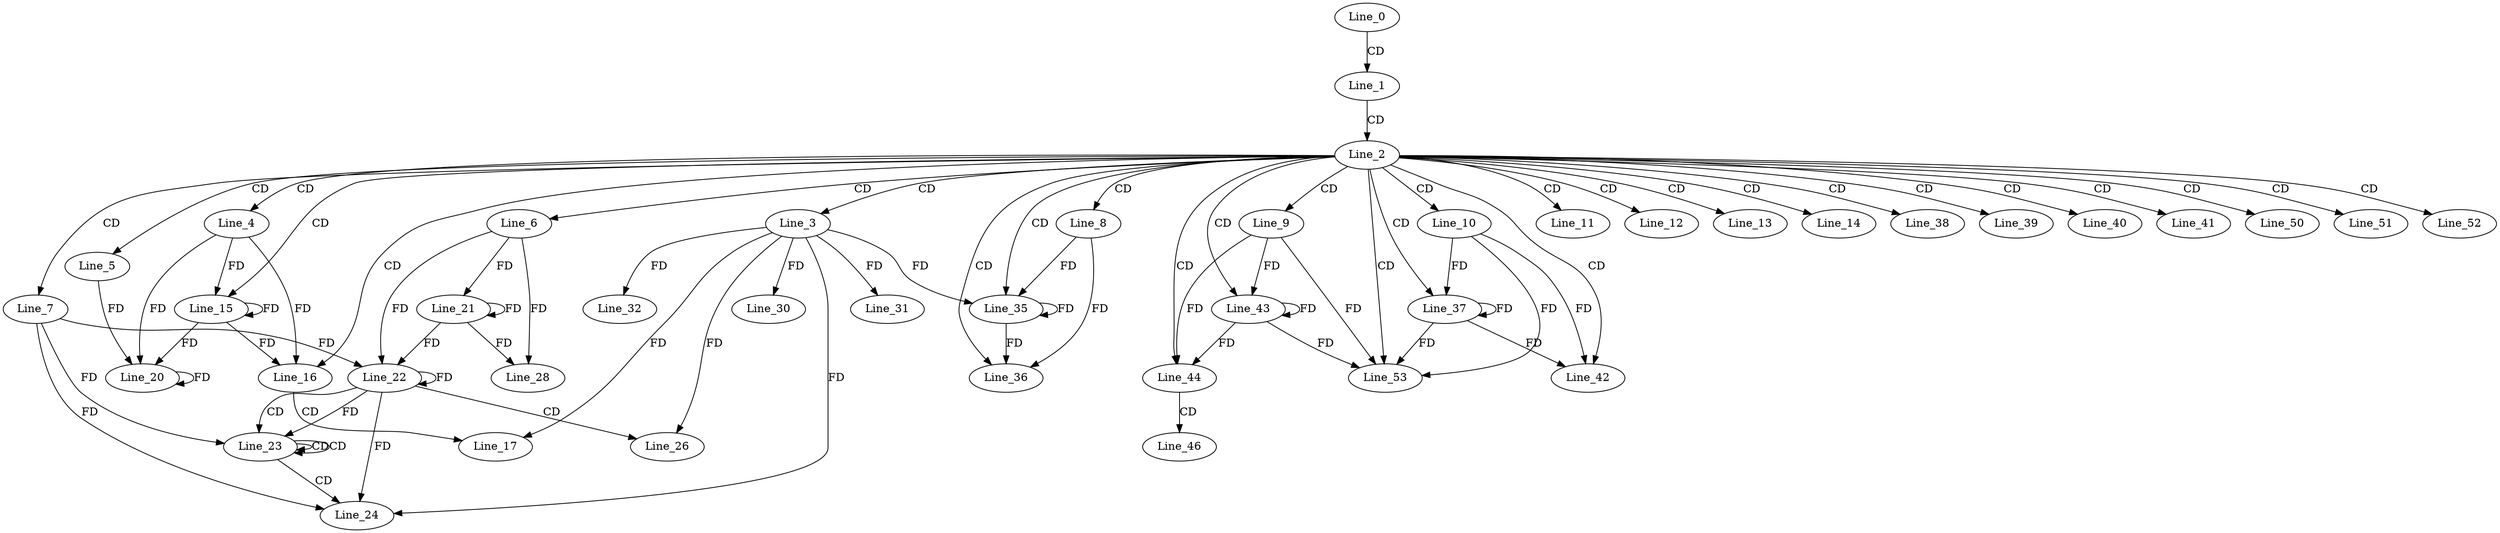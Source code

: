 digraph G {
  Line_0;
  Line_1;
  Line_2;
  Line_3;
  Line_4;
  Line_5;
  Line_6;
  Line_7;
  Line_8;
  Line_9;
  Line_10;
  Line_11;
  Line_12;
  Line_13;
  Line_14;
  Line_15;
  Line_15;
  Line_16;
  Line_17;
  Line_20;
  Line_20;
  Line_21;
  Line_22;
  Line_22;
  Line_22;
  Line_23;
  Line_23;
  Line_23;
  Line_24;
  Line_26;
  Line_28;
  Line_30;
  Line_31;
  Line_32;
  Line_35;
  Line_35;
  Line_36;
  Line_37;
  Line_38;
  Line_39;
  Line_40;
  Line_41;
  Line_42;
  Line_43;
  Line_44;
  Line_44;
  Line_46;
  Line_50;
  Line_51;
  Line_52;
  Line_53;
  Line_0 -> Line_1 [ label="CD" ];
  Line_1 -> Line_2 [ label="CD" ];
  Line_2 -> Line_3 [ label="CD" ];
  Line_2 -> Line_4 [ label="CD" ];
  Line_2 -> Line_5 [ label="CD" ];
  Line_2 -> Line_6 [ label="CD" ];
  Line_2 -> Line_7 [ label="CD" ];
  Line_2 -> Line_8 [ label="CD" ];
  Line_2 -> Line_9 [ label="CD" ];
  Line_2 -> Line_10 [ label="CD" ];
  Line_2 -> Line_11 [ label="CD" ];
  Line_2 -> Line_12 [ label="CD" ];
  Line_2 -> Line_13 [ label="CD" ];
  Line_2 -> Line_14 [ label="CD" ];
  Line_2 -> Line_15 [ label="CD" ];
  Line_4 -> Line_15 [ label="FD" ];
  Line_15 -> Line_15 [ label="FD" ];
  Line_2 -> Line_16 [ label="CD" ];
  Line_4 -> Line_16 [ label="FD" ];
  Line_15 -> Line_16 [ label="FD" ];
  Line_16 -> Line_17 [ label="CD" ];
  Line_3 -> Line_17 [ label="FD" ];
  Line_5 -> Line_20 [ label="FD" ];
  Line_20 -> Line_20 [ label="FD" ];
  Line_4 -> Line_20 [ label="FD" ];
  Line_15 -> Line_20 [ label="FD" ];
  Line_6 -> Line_21 [ label="FD" ];
  Line_21 -> Line_21 [ label="FD" ];
  Line_22 -> Line_22 [ label="FD" ];
  Line_7 -> Line_22 [ label="FD" ];
  Line_6 -> Line_22 [ label="FD" ];
  Line_21 -> Line_22 [ label="FD" ];
  Line_22 -> Line_23 [ label="CD" ];
  Line_23 -> Line_23 [ label="CD" ];
  Line_23 -> Line_23 [ label="CD" ];
  Line_22 -> Line_23 [ label="FD" ];
  Line_7 -> Line_23 [ label="FD" ];
  Line_23 -> Line_24 [ label="CD" ];
  Line_3 -> Line_24 [ label="FD" ];
  Line_22 -> Line_24 [ label="FD" ];
  Line_7 -> Line_24 [ label="FD" ];
  Line_22 -> Line_26 [ label="CD" ];
  Line_3 -> Line_26 [ label="FD" ];
  Line_6 -> Line_28 [ label="FD" ];
  Line_21 -> Line_28 [ label="FD" ];
  Line_3 -> Line_30 [ label="FD" ];
  Line_3 -> Line_31 [ label="FD" ];
  Line_3 -> Line_32 [ label="FD" ];
  Line_2 -> Line_35 [ label="CD" ];
  Line_8 -> Line_35 [ label="FD" ];
  Line_35 -> Line_35 [ label="FD" ];
  Line_3 -> Line_35 [ label="FD" ];
  Line_2 -> Line_36 [ label="CD" ];
  Line_8 -> Line_36 [ label="FD" ];
  Line_35 -> Line_36 [ label="FD" ];
  Line_2 -> Line_37 [ label="CD" ];
  Line_10 -> Line_37 [ label="FD" ];
  Line_37 -> Line_37 [ label="FD" ];
  Line_2 -> Line_38 [ label="CD" ];
  Line_2 -> Line_39 [ label="CD" ];
  Line_2 -> Line_40 [ label="CD" ];
  Line_2 -> Line_41 [ label="CD" ];
  Line_2 -> Line_42 [ label="CD" ];
  Line_10 -> Line_42 [ label="FD" ];
  Line_37 -> Line_42 [ label="FD" ];
  Line_2 -> Line_43 [ label="CD" ];
  Line_9 -> Line_43 [ label="FD" ];
  Line_43 -> Line_43 [ label="FD" ];
  Line_2 -> Line_44 [ label="CD" ];
  Line_9 -> Line_44 [ label="FD" ];
  Line_43 -> Line_44 [ label="FD" ];
  Line_44 -> Line_46 [ label="CD" ];
  Line_2 -> Line_50 [ label="CD" ];
  Line_2 -> Line_51 [ label="CD" ];
  Line_2 -> Line_52 [ label="CD" ];
  Line_2 -> Line_53 [ label="CD" ];
  Line_9 -> Line_53 [ label="FD" ];
  Line_43 -> Line_53 [ label="FD" ];
  Line_10 -> Line_53 [ label="FD" ];
  Line_37 -> Line_53 [ label="FD" ];
}
